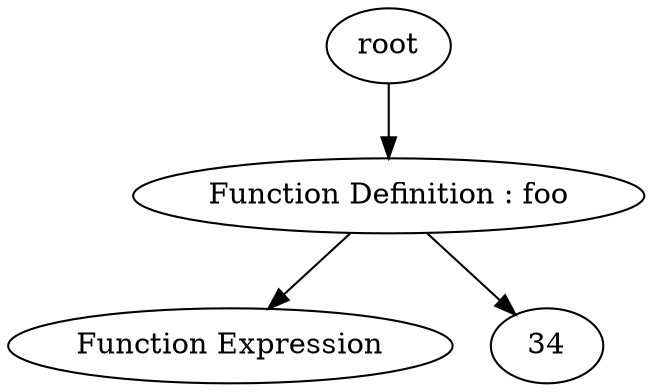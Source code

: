 digraph G { 
 "0"   [label="root"]; 
 "1"   [label="Function Definition : foo"]; 
 "0" -> "1"; 
 "2"   [label="Function Expression"]; 
 "1" -> "2"; 
 "3"   [label="34"]; 
 "1" -> "3"; 
 }